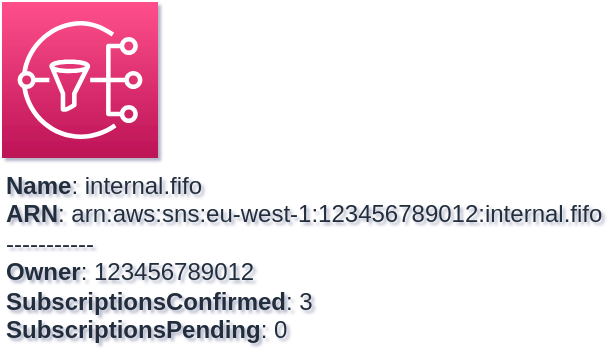 <mxfile type="MultiCloud">
	<diagram id="diagram_1" name="AWS components">
		<mxGraphModel dx="1015" dy="661" grid="1" gridSize="10" guides="1" tooltips="1" connect="1" arrows="1" fold="1" page="1" pageScale="1" pageWidth="850" pageHeight="1100" math="0" shadow="1">
			<root>
				<mxCell id="0" />
				<mxCell id="1" parent="0" />
				<mxCell id="vertex:sns:arn:aws:sns:eu-west-1:123456789012:internal.fifo" value="&lt;b&gt;Name&lt;/b&gt;: internal.fifo&lt;BR&gt;&lt;b&gt;ARN&lt;/b&gt;: arn:aws:sns:eu-west-1:123456789012:internal.fifo&lt;BR&gt;-----------&lt;BR&gt;&lt;b&gt;Owner&lt;/b&gt;: 123456789012&lt;BR&gt;&lt;b&gt;SubscriptionsConfirmed&lt;/b&gt;: 3&lt;BR&gt;&lt;b&gt;SubscriptionsPending&lt;/b&gt;: 0" style="sketch=0;outlineConnect=0;fontColor=#232F3E;gradientColor=#FF4F8B;gradientDirection=north;fillColor=#BC1356;strokeColor=#ffffff;dashed=0;verticalLabelPosition=bottom;verticalAlign=top;align=left;html=1;fontSize=12;fontStyle=0;aspect=fixed;shape=mxgraph.aws4.resourceIcon;resIcon=mxgraph.aws4.sns;" parent="1" vertex="1">
					<mxGeometry width="78" height="78" as="geometry" />
				</mxCell>
			</root>
		</mxGraphModel>
	</diagram>
</mxfile>